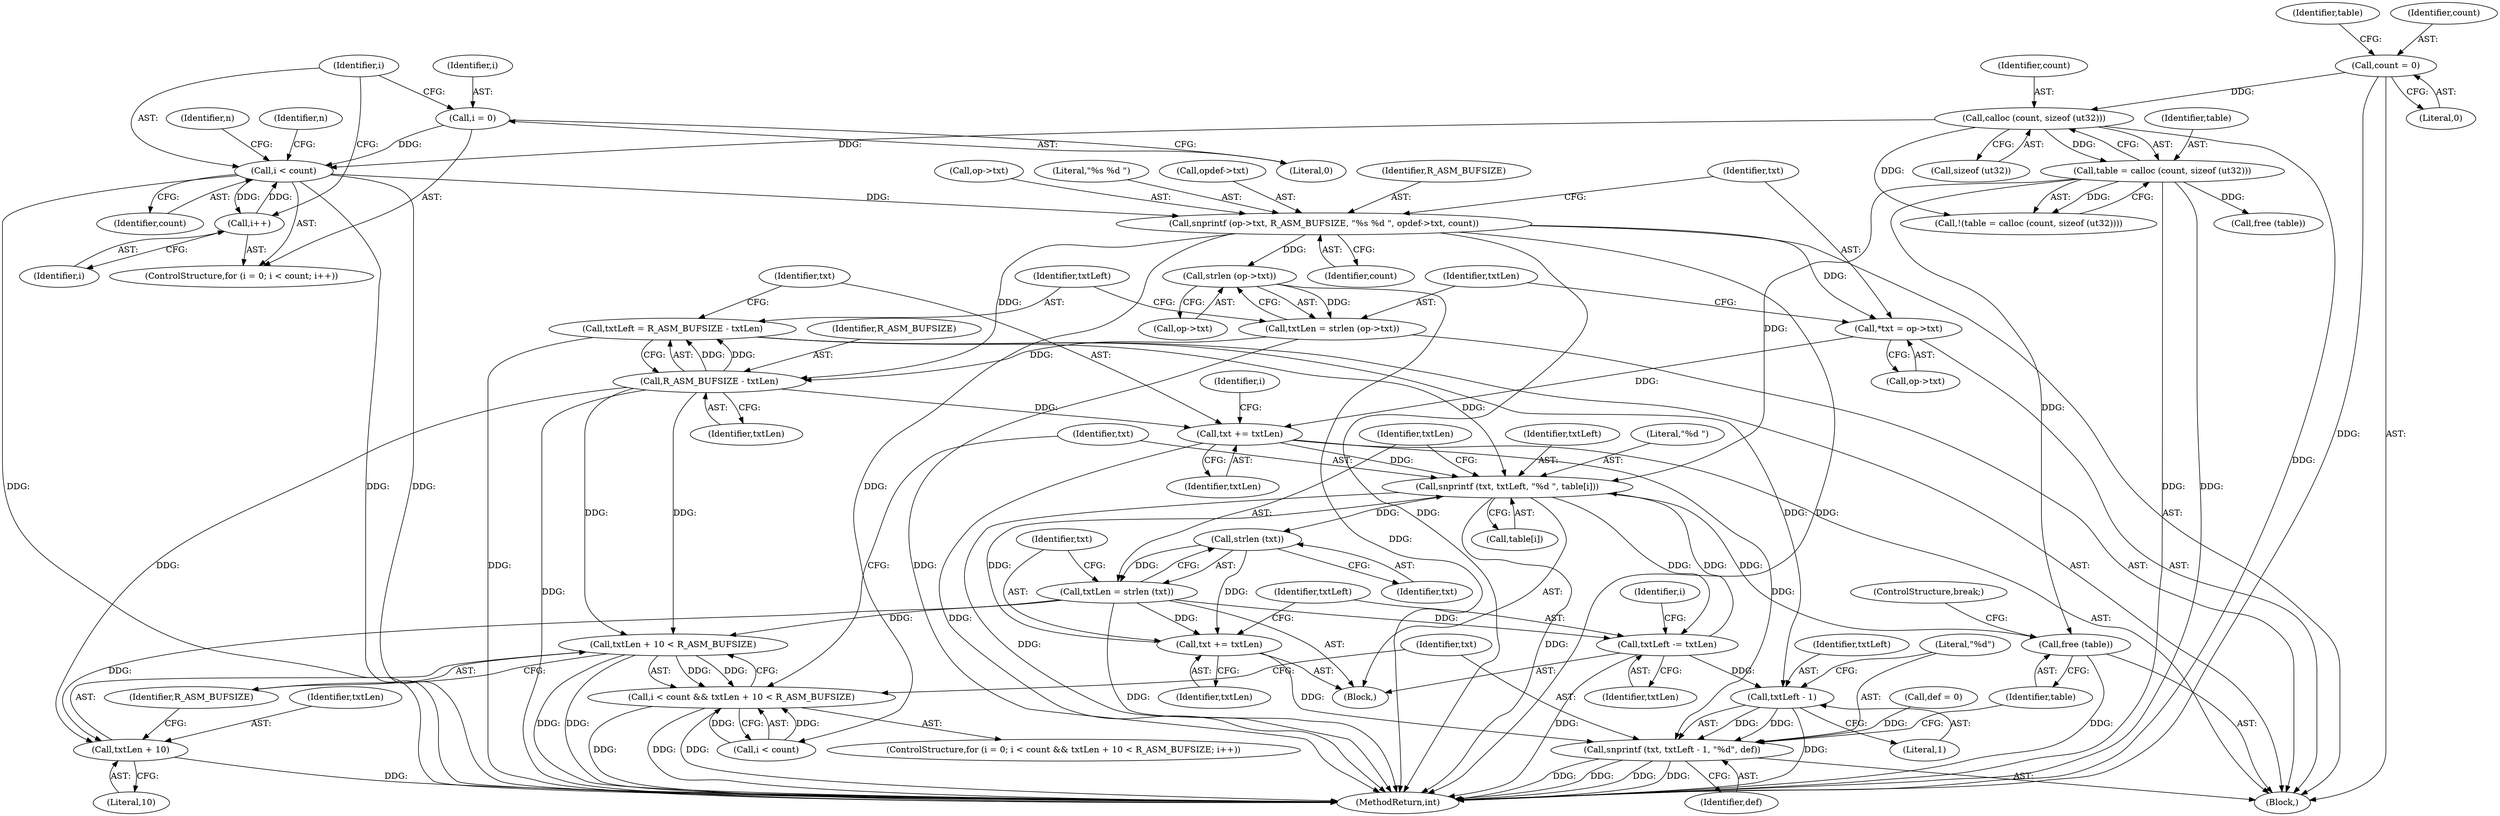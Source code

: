 digraph "0_radare2_bd276ef2fd8ac3401e65be7c126a43175ccfbcd7@API" {
"1000612" [label="(Call,snprintf (txt, txtLeft, \"%d \", table[i]))"];
"1000623" [label="(Call,txt += txtLen)"];
"1000619" [label="(Call,txtLen = strlen (txt))"];
"1000621" [label="(Call,strlen (txt))"];
"1000612" [label="(Call,snprintf (txt, txtLeft, \"%d \", table[i]))"];
"1000593" [label="(Call,txt += txtLen)"];
"1000590" [label="(Call,R_ASM_BUFSIZE - txtLen)"];
"1000564" [label="(Call,snprintf (op->txt, R_ASM_BUFSIZE, \"%s %d \", opdef->txt, count))"];
"1000494" [label="(Call,i < count)"];
"1000497" [label="(Call,i++)"];
"1000491" [label="(Call,i = 0)"];
"1000475" [label="(Call,calloc (count, sizeof (ut32)))"];
"1000437" [label="(Call,count = 0)"];
"1000581" [label="(Call,txtLen = strlen (op->txt))"];
"1000583" [label="(Call,strlen (op->txt))"];
"1000575" [label="(Call,*txt = op->txt)"];
"1000588" [label="(Call,txtLeft = R_ASM_BUFSIZE - txtLen)"];
"1000626" [label="(Call,txtLeft -= txtLen)"];
"1000473" [label="(Call,table = calloc (count, sizeof (ut32)))"];
"1000604" [label="(Call,txtLen + 10 < R_ASM_BUFSIZE)"];
"1000600" [label="(Call,i < count && txtLen + 10 < R_ASM_BUFSIZE)"];
"1000605" [label="(Call,txtLen + 10)"];
"1000631" [label="(Call,txtLeft - 1)"];
"1000629" [label="(Call,snprintf (txt, txtLeft - 1, \"%d\", def))"];
"1000636" [label="(Call,free (table))"];
"1000613" [label="(Identifier,txt)"];
"1000581" [label="(Call,txtLen = strlen (op->txt))"];
"1000608" [label="(Identifier,R_ASM_BUFSIZE)"];
"1000490" [label="(ControlStructure,for (i = 0; i < count; i++))"];
"1000640" [label="(Call,free (table))"];
"1000604" [label="(Call,txtLen + 10 < R_ASM_BUFSIZE)"];
"1000590" [label="(Call,R_ASM_BUFSIZE - txtLen)"];
"1000614" [label="(Identifier,txtLeft)"];
"1000598" [label="(Identifier,i)"];
"1000594" [label="(Identifier,txt)"];
"1000584" [label="(Call,op->txt)"];
"1000620" [label="(Identifier,txtLen)"];
"1000496" [label="(Identifier,count)"];
"1000589" [label="(Identifier,txtLeft)"];
"1000605" [label="(Call,txtLen + 10)"];
"1000492" [label="(Identifier,i)"];
"1000577" [label="(Call,op->txt)"];
"1000631" [label="(Call,txtLeft - 1)"];
"1000565" [label="(Call,op->txt)"];
"1000476" [label="(Identifier,count)"];
"1000437" [label="(Call,count = 0)"];
"1000624" [label="(Identifier,txt)"];
"1001097" [label="(MethodReturn,int)"];
"1000588" [label="(Call,txtLeft = R_ASM_BUFSIZE - txtLen)"];
"1000611" [label="(Block,)"];
"1000636" [label="(Call,free (table))"];
"1000593" [label="(Call,txt += txtLen)"];
"1000619" [label="(Call,txtLen = strlen (txt))"];
"1000498" [label="(Identifier,i)"];
"1000497" [label="(Call,i++)"];
"1000610" [label="(Identifier,i)"];
"1000564" [label="(Call,snprintf (op->txt, R_ASM_BUFSIZE, \"%s %d \", opdef->txt, count))"];
"1000595" [label="(Identifier,txtLen)"];
"1000475" [label="(Call,calloc (count, sizeof (ut32)))"];
"1000607" [label="(Literal,10)"];
"1000612" [label="(Call,snprintf (txt, txtLeft, \"%d \", table[i]))"];
"1000445" [label="(Call,def = 0)"];
"1000569" [label="(Literal,\"%s %d \")"];
"1000493" [label="(Literal,0)"];
"1000442" [label="(Identifier,table)"];
"1000601" [label="(Call,i < count)"];
"1000638" [label="(ControlStructure,break;)"];
"1000438" [label="(Identifier,count)"];
"1000616" [label="(Call,table[i])"];
"1000628" [label="(Identifier,txtLen)"];
"1000633" [label="(Literal,1)"];
"1000494" [label="(Call,i < count)"];
"1000570" [label="(Call,opdef->txt)"];
"1000583" [label="(Call,strlen (op->txt))"];
"1000439" [label="(Literal,0)"];
"1000632" [label="(Identifier,txtLeft)"];
"1000596" [label="(ControlStructure,for (i = 0; i < count && txtLen + 10 < R_ASM_BUFSIZE; i++))"];
"1000600" [label="(Call,i < count && txtLen + 10 < R_ASM_BUFSIZE)"];
"1000635" [label="(Identifier,def)"];
"1000435" [label="(Block,)"];
"1000625" [label="(Identifier,txtLen)"];
"1000568" [label="(Identifier,R_ASM_BUFSIZE)"];
"1000576" [label="(Identifier,txt)"];
"1000573" [label="(Identifier,count)"];
"1000532" [label="(Identifier,n)"];
"1000634" [label="(Literal,\"%d\")"];
"1000630" [label="(Identifier,txt)"];
"1000491" [label="(Call,i = 0)"];
"1000637" [label="(Identifier,table)"];
"1000627" [label="(Identifier,txtLeft)"];
"1000623" [label="(Call,txt += txtLen)"];
"1000592" [label="(Identifier,txtLen)"];
"1000626" [label="(Call,txtLeft -= txtLen)"];
"1000582" [label="(Identifier,txtLen)"];
"1000473" [label="(Call,table = calloc (count, sizeof (ut32)))"];
"1000622" [label="(Identifier,txt)"];
"1000575" [label="(Call,*txt = op->txt)"];
"1000606" [label="(Identifier,txtLen)"];
"1000591" [label="(Identifier,R_ASM_BUFSIZE)"];
"1000477" [label="(Call,sizeof (ut32))"];
"1000472" [label="(Call,!(table = calloc (count, sizeof (ut32))))"];
"1000474" [label="(Identifier,table)"];
"1000615" [label="(Literal,\"%d \")"];
"1000501" [label="(Identifier,n)"];
"1000621" [label="(Call,strlen (txt))"];
"1000495" [label="(Identifier,i)"];
"1000629" [label="(Call,snprintf (txt, txtLeft - 1, \"%d\", def))"];
"1000612" -> "1000611"  [label="AST: "];
"1000612" -> "1000616"  [label="CFG: "];
"1000613" -> "1000612"  [label="AST: "];
"1000614" -> "1000612"  [label="AST: "];
"1000615" -> "1000612"  [label="AST: "];
"1000616" -> "1000612"  [label="AST: "];
"1000620" -> "1000612"  [label="CFG: "];
"1000612" -> "1001097"  [label="DDG: "];
"1000612" -> "1001097"  [label="DDG: "];
"1000623" -> "1000612"  [label="DDG: "];
"1000593" -> "1000612"  [label="DDG: "];
"1000588" -> "1000612"  [label="DDG: "];
"1000626" -> "1000612"  [label="DDG: "];
"1000473" -> "1000612"  [label="DDG: "];
"1000612" -> "1000621"  [label="DDG: "];
"1000612" -> "1000626"  [label="DDG: "];
"1000612" -> "1000636"  [label="DDG: "];
"1000623" -> "1000611"  [label="AST: "];
"1000623" -> "1000625"  [label="CFG: "];
"1000624" -> "1000623"  [label="AST: "];
"1000625" -> "1000623"  [label="AST: "];
"1000627" -> "1000623"  [label="CFG: "];
"1000619" -> "1000623"  [label="DDG: "];
"1000621" -> "1000623"  [label="DDG: "];
"1000623" -> "1000629"  [label="DDG: "];
"1000619" -> "1000611"  [label="AST: "];
"1000619" -> "1000621"  [label="CFG: "];
"1000620" -> "1000619"  [label="AST: "];
"1000621" -> "1000619"  [label="AST: "];
"1000624" -> "1000619"  [label="CFG: "];
"1000619" -> "1001097"  [label="DDG: "];
"1000619" -> "1000604"  [label="DDG: "];
"1000619" -> "1000605"  [label="DDG: "];
"1000621" -> "1000619"  [label="DDG: "];
"1000619" -> "1000626"  [label="DDG: "];
"1000621" -> "1000622"  [label="CFG: "];
"1000622" -> "1000621"  [label="AST: "];
"1000593" -> "1000435"  [label="AST: "];
"1000593" -> "1000595"  [label="CFG: "];
"1000594" -> "1000593"  [label="AST: "];
"1000595" -> "1000593"  [label="AST: "];
"1000598" -> "1000593"  [label="CFG: "];
"1000593" -> "1001097"  [label="DDG: "];
"1000590" -> "1000593"  [label="DDG: "];
"1000575" -> "1000593"  [label="DDG: "];
"1000593" -> "1000629"  [label="DDG: "];
"1000590" -> "1000588"  [label="AST: "];
"1000590" -> "1000592"  [label="CFG: "];
"1000591" -> "1000590"  [label="AST: "];
"1000592" -> "1000590"  [label="AST: "];
"1000588" -> "1000590"  [label="CFG: "];
"1000590" -> "1001097"  [label="DDG: "];
"1000590" -> "1000588"  [label="DDG: "];
"1000590" -> "1000588"  [label="DDG: "];
"1000564" -> "1000590"  [label="DDG: "];
"1000581" -> "1000590"  [label="DDG: "];
"1000590" -> "1000604"  [label="DDG: "];
"1000590" -> "1000604"  [label="DDG: "];
"1000590" -> "1000605"  [label="DDG: "];
"1000564" -> "1000435"  [label="AST: "];
"1000564" -> "1000573"  [label="CFG: "];
"1000565" -> "1000564"  [label="AST: "];
"1000568" -> "1000564"  [label="AST: "];
"1000569" -> "1000564"  [label="AST: "];
"1000570" -> "1000564"  [label="AST: "];
"1000573" -> "1000564"  [label="AST: "];
"1000576" -> "1000564"  [label="CFG: "];
"1000564" -> "1001097"  [label="DDG: "];
"1000564" -> "1001097"  [label="DDG: "];
"1000494" -> "1000564"  [label="DDG: "];
"1000564" -> "1000575"  [label="DDG: "];
"1000564" -> "1000583"  [label="DDG: "];
"1000564" -> "1000601"  [label="DDG: "];
"1000494" -> "1000490"  [label="AST: "];
"1000494" -> "1000496"  [label="CFG: "];
"1000495" -> "1000494"  [label="AST: "];
"1000496" -> "1000494"  [label="AST: "];
"1000501" -> "1000494"  [label="CFG: "];
"1000532" -> "1000494"  [label="CFG: "];
"1000494" -> "1001097"  [label="DDG: "];
"1000494" -> "1001097"  [label="DDG: "];
"1000494" -> "1001097"  [label="DDG: "];
"1000497" -> "1000494"  [label="DDG: "];
"1000491" -> "1000494"  [label="DDG: "];
"1000475" -> "1000494"  [label="DDG: "];
"1000494" -> "1000497"  [label="DDG: "];
"1000497" -> "1000490"  [label="AST: "];
"1000497" -> "1000498"  [label="CFG: "];
"1000498" -> "1000497"  [label="AST: "];
"1000495" -> "1000497"  [label="CFG: "];
"1000491" -> "1000490"  [label="AST: "];
"1000491" -> "1000493"  [label="CFG: "];
"1000492" -> "1000491"  [label="AST: "];
"1000493" -> "1000491"  [label="AST: "];
"1000495" -> "1000491"  [label="CFG: "];
"1000475" -> "1000473"  [label="AST: "];
"1000475" -> "1000477"  [label="CFG: "];
"1000476" -> "1000475"  [label="AST: "];
"1000477" -> "1000475"  [label="AST: "];
"1000473" -> "1000475"  [label="CFG: "];
"1000475" -> "1001097"  [label="DDG: "];
"1000475" -> "1000472"  [label="DDG: "];
"1000475" -> "1000473"  [label="DDG: "];
"1000437" -> "1000475"  [label="DDG: "];
"1000437" -> "1000435"  [label="AST: "];
"1000437" -> "1000439"  [label="CFG: "];
"1000438" -> "1000437"  [label="AST: "];
"1000439" -> "1000437"  [label="AST: "];
"1000442" -> "1000437"  [label="CFG: "];
"1000437" -> "1001097"  [label="DDG: "];
"1000581" -> "1000435"  [label="AST: "];
"1000581" -> "1000583"  [label="CFG: "];
"1000582" -> "1000581"  [label="AST: "];
"1000583" -> "1000581"  [label="AST: "];
"1000589" -> "1000581"  [label="CFG: "];
"1000581" -> "1001097"  [label="DDG: "];
"1000583" -> "1000581"  [label="DDG: "];
"1000583" -> "1000584"  [label="CFG: "];
"1000584" -> "1000583"  [label="AST: "];
"1000583" -> "1001097"  [label="DDG: "];
"1000575" -> "1000435"  [label="AST: "];
"1000575" -> "1000577"  [label="CFG: "];
"1000576" -> "1000575"  [label="AST: "];
"1000577" -> "1000575"  [label="AST: "];
"1000582" -> "1000575"  [label="CFG: "];
"1000588" -> "1000435"  [label="AST: "];
"1000589" -> "1000588"  [label="AST: "];
"1000594" -> "1000588"  [label="CFG: "];
"1000588" -> "1001097"  [label="DDG: "];
"1000588" -> "1000631"  [label="DDG: "];
"1000626" -> "1000611"  [label="AST: "];
"1000626" -> "1000628"  [label="CFG: "];
"1000627" -> "1000626"  [label="AST: "];
"1000628" -> "1000626"  [label="AST: "];
"1000610" -> "1000626"  [label="CFG: "];
"1000626" -> "1001097"  [label="DDG: "];
"1000626" -> "1000631"  [label="DDG: "];
"1000473" -> "1000472"  [label="AST: "];
"1000474" -> "1000473"  [label="AST: "];
"1000472" -> "1000473"  [label="CFG: "];
"1000473" -> "1001097"  [label="DDG: "];
"1000473" -> "1001097"  [label="DDG: "];
"1000473" -> "1000472"  [label="DDG: "];
"1000473" -> "1000636"  [label="DDG: "];
"1000473" -> "1000640"  [label="DDG: "];
"1000604" -> "1000600"  [label="AST: "];
"1000604" -> "1000608"  [label="CFG: "];
"1000605" -> "1000604"  [label="AST: "];
"1000608" -> "1000604"  [label="AST: "];
"1000600" -> "1000604"  [label="CFG: "];
"1000604" -> "1001097"  [label="DDG: "];
"1000604" -> "1001097"  [label="DDG: "];
"1000604" -> "1000600"  [label="DDG: "];
"1000604" -> "1000600"  [label="DDG: "];
"1000600" -> "1000596"  [label="AST: "];
"1000600" -> "1000601"  [label="CFG: "];
"1000601" -> "1000600"  [label="AST: "];
"1000613" -> "1000600"  [label="CFG: "];
"1000630" -> "1000600"  [label="CFG: "];
"1000600" -> "1001097"  [label="DDG: "];
"1000600" -> "1001097"  [label="DDG: "];
"1000600" -> "1001097"  [label="DDG: "];
"1000601" -> "1000600"  [label="DDG: "];
"1000601" -> "1000600"  [label="DDG: "];
"1000605" -> "1000607"  [label="CFG: "];
"1000606" -> "1000605"  [label="AST: "];
"1000607" -> "1000605"  [label="AST: "];
"1000608" -> "1000605"  [label="CFG: "];
"1000605" -> "1001097"  [label="DDG: "];
"1000631" -> "1000629"  [label="AST: "];
"1000631" -> "1000633"  [label="CFG: "];
"1000632" -> "1000631"  [label="AST: "];
"1000633" -> "1000631"  [label="AST: "];
"1000634" -> "1000631"  [label="CFG: "];
"1000631" -> "1001097"  [label="DDG: "];
"1000631" -> "1000629"  [label="DDG: "];
"1000631" -> "1000629"  [label="DDG: "];
"1000629" -> "1000435"  [label="AST: "];
"1000629" -> "1000635"  [label="CFG: "];
"1000630" -> "1000629"  [label="AST: "];
"1000634" -> "1000629"  [label="AST: "];
"1000635" -> "1000629"  [label="AST: "];
"1000637" -> "1000629"  [label="CFG: "];
"1000629" -> "1001097"  [label="DDG: "];
"1000629" -> "1001097"  [label="DDG: "];
"1000629" -> "1001097"  [label="DDG: "];
"1000629" -> "1001097"  [label="DDG: "];
"1000445" -> "1000629"  [label="DDG: "];
"1000636" -> "1000435"  [label="AST: "];
"1000636" -> "1000637"  [label="CFG: "];
"1000637" -> "1000636"  [label="AST: "];
"1000638" -> "1000636"  [label="CFG: "];
"1000636" -> "1001097"  [label="DDG: "];
}
